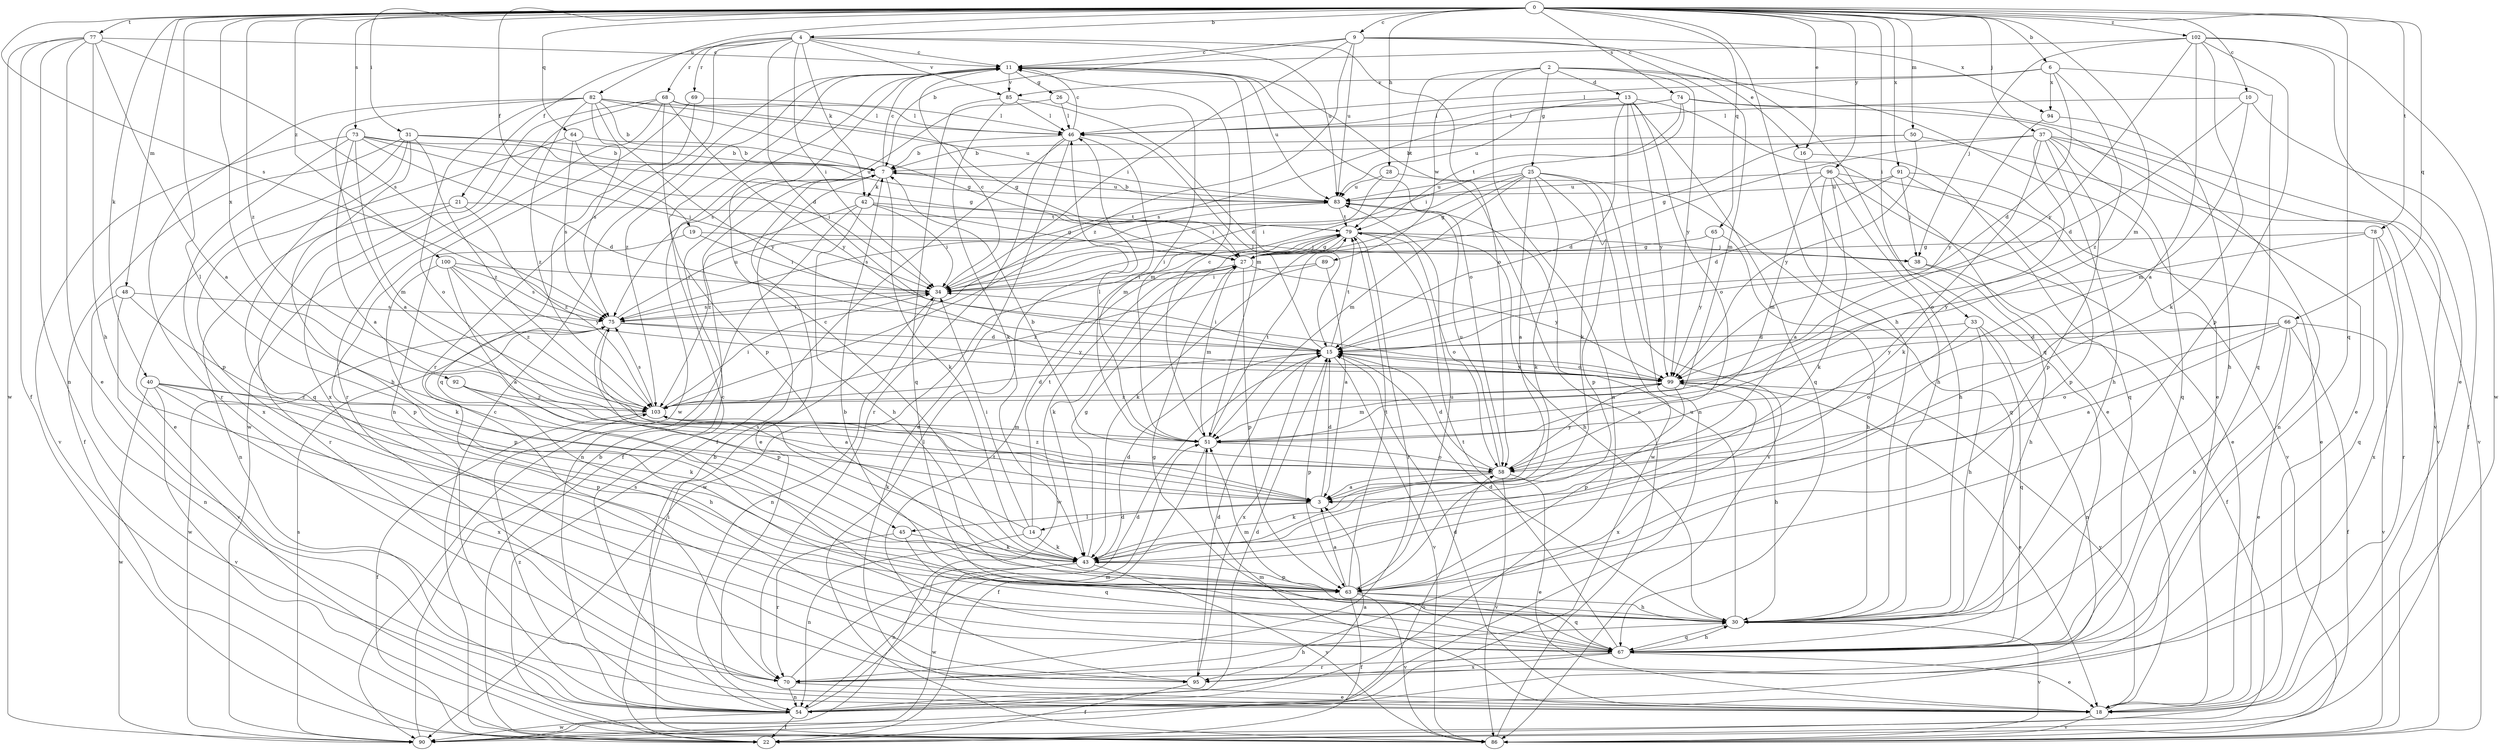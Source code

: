 strict digraph  {
0;
2;
3;
4;
6;
7;
9;
10;
11;
13;
14;
15;
16;
18;
19;
21;
22;
25;
26;
27;
28;
30;
31;
33;
34;
37;
38;
40;
42;
43;
45;
46;
48;
50;
51;
54;
58;
63;
64;
65;
66;
67;
68;
69;
70;
73;
74;
75;
77;
78;
79;
82;
83;
85;
86;
89;
90;
91;
92;
94;
95;
96;
99;
100;
102;
103;
0 -> 4  [label=b];
0 -> 6  [label=b];
0 -> 9  [label=c];
0 -> 10  [label=c];
0 -> 16  [label=e];
0 -> 19  [label=f];
0 -> 28  [label=h];
0 -> 30  [label=h];
0 -> 31  [label=i];
0 -> 33  [label=i];
0 -> 37  [label=j];
0 -> 40  [label=k];
0 -> 45  [label=l];
0 -> 48  [label=m];
0 -> 50  [label=m];
0 -> 51  [label=m];
0 -> 64  [label=q];
0 -> 65  [label=q];
0 -> 66  [label=q];
0 -> 67  [label=q];
0 -> 73  [label=s];
0 -> 74  [label=s];
0 -> 75  [label=s];
0 -> 77  [label=t];
0 -> 78  [label=t];
0 -> 82  [label=u];
0 -> 91  [label=x];
0 -> 92  [label=x];
0 -> 96  [label=y];
0 -> 100  [label=z];
0 -> 102  [label=z];
0 -> 103  [label=z];
2 -> 13  [label=d];
2 -> 16  [label=e];
2 -> 18  [label=e];
2 -> 25  [label=g];
2 -> 54  [label=n];
2 -> 79  [label=t];
2 -> 89  [label=w];
2 -> 99  [label=y];
3 -> 14  [label=d];
3 -> 15  [label=d];
3 -> 45  [label=l];
4 -> 11  [label=c];
4 -> 15  [label=d];
4 -> 21  [label=f];
4 -> 34  [label=i];
4 -> 42  [label=k];
4 -> 58  [label=o];
4 -> 68  [label=r];
4 -> 69  [label=r];
4 -> 70  [label=r];
4 -> 83  [label=u];
4 -> 85  [label=v];
6 -> 15  [label=d];
6 -> 46  [label=l];
6 -> 67  [label=q];
6 -> 85  [label=v];
6 -> 94  [label=x];
6 -> 103  [label=z];
7 -> 11  [label=c];
7 -> 18  [label=e];
7 -> 22  [label=f];
7 -> 42  [label=k];
7 -> 43  [label=k];
7 -> 83  [label=u];
9 -> 7  [label=b];
9 -> 11  [label=c];
9 -> 34  [label=i];
9 -> 51  [label=m];
9 -> 67  [label=q];
9 -> 83  [label=u];
9 -> 94  [label=x];
9 -> 103  [label=z];
10 -> 15  [label=d];
10 -> 22  [label=f];
10 -> 46  [label=l];
10 -> 51  [label=m];
11 -> 26  [label=g];
11 -> 51  [label=m];
11 -> 58  [label=o];
11 -> 83  [label=u];
11 -> 85  [label=v];
11 -> 90  [label=w];
11 -> 103  [label=z];
13 -> 18  [label=e];
13 -> 43  [label=k];
13 -> 46  [label=l];
13 -> 54  [label=n];
13 -> 58  [label=o];
13 -> 67  [label=q];
13 -> 75  [label=s];
13 -> 99  [label=y];
14 -> 34  [label=i];
14 -> 43  [label=k];
14 -> 54  [label=n];
14 -> 75  [label=s];
14 -> 79  [label=t];
15 -> 34  [label=i];
15 -> 46  [label=l];
15 -> 63  [label=p];
15 -> 79  [label=t];
15 -> 86  [label=v];
15 -> 95  [label=x];
15 -> 99  [label=y];
16 -> 30  [label=h];
16 -> 67  [label=q];
18 -> 15  [label=d];
18 -> 51  [label=m];
18 -> 86  [label=v];
18 -> 99  [label=y];
19 -> 34  [label=i];
19 -> 38  [label=j];
19 -> 63  [label=p];
21 -> 54  [label=n];
21 -> 70  [label=r];
21 -> 79  [label=t];
21 -> 103  [label=z];
22 -> 11  [label=c];
22 -> 34  [label=i];
25 -> 3  [label=a];
25 -> 27  [label=g];
25 -> 34  [label=i];
25 -> 43  [label=k];
25 -> 51  [label=m];
25 -> 63  [label=p];
25 -> 83  [label=u];
25 -> 86  [label=v];
25 -> 90  [label=w];
26 -> 46  [label=l];
26 -> 51  [label=m];
26 -> 75  [label=s];
27 -> 34  [label=i];
27 -> 43  [label=k];
27 -> 51  [label=m];
27 -> 63  [label=p];
27 -> 90  [label=w];
27 -> 99  [label=y];
28 -> 34  [label=i];
28 -> 67  [label=q];
28 -> 83  [label=u];
30 -> 15  [label=d];
30 -> 51  [label=m];
30 -> 67  [label=q];
30 -> 83  [label=u];
30 -> 86  [label=v];
31 -> 7  [label=b];
31 -> 18  [label=e];
31 -> 22  [label=f];
31 -> 30  [label=h];
31 -> 67  [label=q];
31 -> 83  [label=u];
31 -> 103  [label=z];
33 -> 15  [label=d];
33 -> 30  [label=h];
33 -> 54  [label=n];
33 -> 58  [label=o];
33 -> 67  [label=q];
34 -> 11  [label=c];
34 -> 54  [label=n];
34 -> 75  [label=s];
37 -> 7  [label=b];
37 -> 15  [label=d];
37 -> 30  [label=h];
37 -> 43  [label=k];
37 -> 54  [label=n];
37 -> 58  [label=o];
37 -> 63  [label=p];
37 -> 67  [label=q];
37 -> 86  [label=v];
38 -> 22  [label=f];
38 -> 30  [label=h];
40 -> 43  [label=k];
40 -> 63  [label=p];
40 -> 86  [label=v];
40 -> 90  [label=w];
40 -> 95  [label=x];
40 -> 103  [label=z];
42 -> 27  [label=g];
42 -> 30  [label=h];
42 -> 34  [label=i];
42 -> 54  [label=n];
42 -> 79  [label=t];
42 -> 103  [label=z];
43 -> 11  [label=c];
43 -> 15  [label=d];
43 -> 27  [label=g];
43 -> 54  [label=n];
43 -> 63  [label=p];
43 -> 86  [label=v];
43 -> 90  [label=w];
45 -> 43  [label=k];
45 -> 67  [label=q];
45 -> 70  [label=r];
46 -> 7  [label=b];
46 -> 11  [label=c];
46 -> 18  [label=e];
46 -> 22  [label=f];
46 -> 51  [label=m];
46 -> 70  [label=r];
48 -> 54  [label=n];
48 -> 63  [label=p];
48 -> 75  [label=s];
48 -> 86  [label=v];
50 -> 7  [label=b];
50 -> 27  [label=g];
50 -> 86  [label=v];
50 -> 99  [label=y];
51 -> 11  [label=c];
51 -> 22  [label=f];
51 -> 46  [label=l];
51 -> 58  [label=o];
51 -> 79  [label=t];
54 -> 3  [label=a];
54 -> 11  [label=c];
54 -> 15  [label=d];
54 -> 22  [label=f];
54 -> 51  [label=m];
54 -> 90  [label=w];
54 -> 103  [label=z];
58 -> 3  [label=a];
58 -> 7  [label=b];
58 -> 15  [label=d];
58 -> 18  [label=e];
58 -> 43  [label=k];
58 -> 83  [label=u];
58 -> 86  [label=v];
58 -> 99  [label=y];
58 -> 103  [label=z];
63 -> 3  [label=a];
63 -> 22  [label=f];
63 -> 30  [label=h];
63 -> 67  [label=q];
63 -> 79  [label=t];
63 -> 83  [label=u];
63 -> 86  [label=v];
64 -> 7  [label=b];
64 -> 34  [label=i];
64 -> 63  [label=p];
64 -> 75  [label=s];
65 -> 27  [label=g];
65 -> 30  [label=h];
65 -> 99  [label=y];
66 -> 3  [label=a];
66 -> 15  [label=d];
66 -> 18  [label=e];
66 -> 22  [label=f];
66 -> 30  [label=h];
66 -> 58  [label=o];
66 -> 86  [label=v];
66 -> 99  [label=y];
67 -> 7  [label=b];
67 -> 18  [label=e];
67 -> 27  [label=g];
67 -> 30  [label=h];
67 -> 70  [label=r];
67 -> 75  [label=s];
67 -> 79  [label=t];
67 -> 95  [label=x];
68 -> 27  [label=g];
68 -> 46  [label=l];
68 -> 63  [label=p];
68 -> 70  [label=r];
68 -> 90  [label=w];
68 -> 95  [label=x];
68 -> 99  [label=y];
69 -> 46  [label=l];
69 -> 54  [label=n];
69 -> 67  [label=q];
70 -> 15  [label=d];
70 -> 18  [label=e];
70 -> 30  [label=h];
70 -> 54  [label=n];
73 -> 3  [label=a];
73 -> 7  [label=b];
73 -> 15  [label=d];
73 -> 27  [label=g];
73 -> 34  [label=i];
73 -> 51  [label=m];
73 -> 86  [label=v];
73 -> 95  [label=x];
74 -> 18  [label=e];
74 -> 34  [label=i];
74 -> 46  [label=l];
74 -> 79  [label=t];
74 -> 83  [label=u];
74 -> 86  [label=v];
75 -> 15  [label=d];
75 -> 34  [label=i];
75 -> 63  [label=p];
75 -> 83  [label=u];
75 -> 90  [label=w];
75 -> 99  [label=y];
77 -> 3  [label=a];
77 -> 11  [label=c];
77 -> 18  [label=e];
77 -> 22  [label=f];
77 -> 30  [label=h];
77 -> 54  [label=n];
77 -> 75  [label=s];
77 -> 90  [label=w];
78 -> 27  [label=g];
78 -> 67  [label=q];
78 -> 70  [label=r];
78 -> 95  [label=x];
78 -> 99  [label=y];
79 -> 27  [label=g];
79 -> 30  [label=h];
79 -> 34  [label=i];
79 -> 38  [label=j];
79 -> 43  [label=k];
79 -> 58  [label=o];
79 -> 70  [label=r];
79 -> 90  [label=w];
82 -> 3  [label=a];
82 -> 7  [label=b];
82 -> 27  [label=g];
82 -> 46  [label=l];
82 -> 58  [label=o];
82 -> 70  [label=r];
82 -> 75  [label=s];
82 -> 83  [label=u];
82 -> 99  [label=y];
82 -> 103  [label=z];
83 -> 7  [label=b];
83 -> 75  [label=s];
83 -> 79  [label=t];
85 -> 15  [label=d];
85 -> 43  [label=k];
85 -> 46  [label=l];
85 -> 67  [label=q];
86 -> 7  [label=b];
86 -> 11  [label=c];
86 -> 46  [label=l];
89 -> 3  [label=a];
89 -> 34  [label=i];
89 -> 103  [label=z];
90 -> 7  [label=b];
90 -> 58  [label=o];
90 -> 75  [label=s];
91 -> 15  [label=d];
91 -> 18  [label=e];
91 -> 38  [label=j];
91 -> 63  [label=p];
91 -> 83  [label=u];
92 -> 3  [label=a];
92 -> 30  [label=h];
92 -> 103  [label=z];
94 -> 30  [label=h];
94 -> 99  [label=y];
95 -> 15  [label=d];
95 -> 22  [label=f];
95 -> 79  [label=t];
96 -> 3  [label=a];
96 -> 18  [label=e];
96 -> 30  [label=h];
96 -> 43  [label=k];
96 -> 51  [label=m];
96 -> 83  [label=u];
96 -> 86  [label=v];
99 -> 15  [label=d];
99 -> 18  [label=e];
99 -> 30  [label=h];
99 -> 51  [label=m];
99 -> 63  [label=p];
99 -> 95  [label=x];
99 -> 103  [label=z];
100 -> 3  [label=a];
100 -> 34  [label=i];
100 -> 43  [label=k];
100 -> 75  [label=s];
100 -> 99  [label=y];
100 -> 103  [label=z];
102 -> 3  [label=a];
102 -> 11  [label=c];
102 -> 18  [label=e];
102 -> 38  [label=j];
102 -> 43  [label=k];
102 -> 63  [label=p];
102 -> 90  [label=w];
102 -> 99  [label=y];
103 -> 15  [label=d];
103 -> 22  [label=f];
103 -> 34  [label=i];
103 -> 43  [label=k];
103 -> 51  [label=m];
103 -> 75  [label=s];
}
